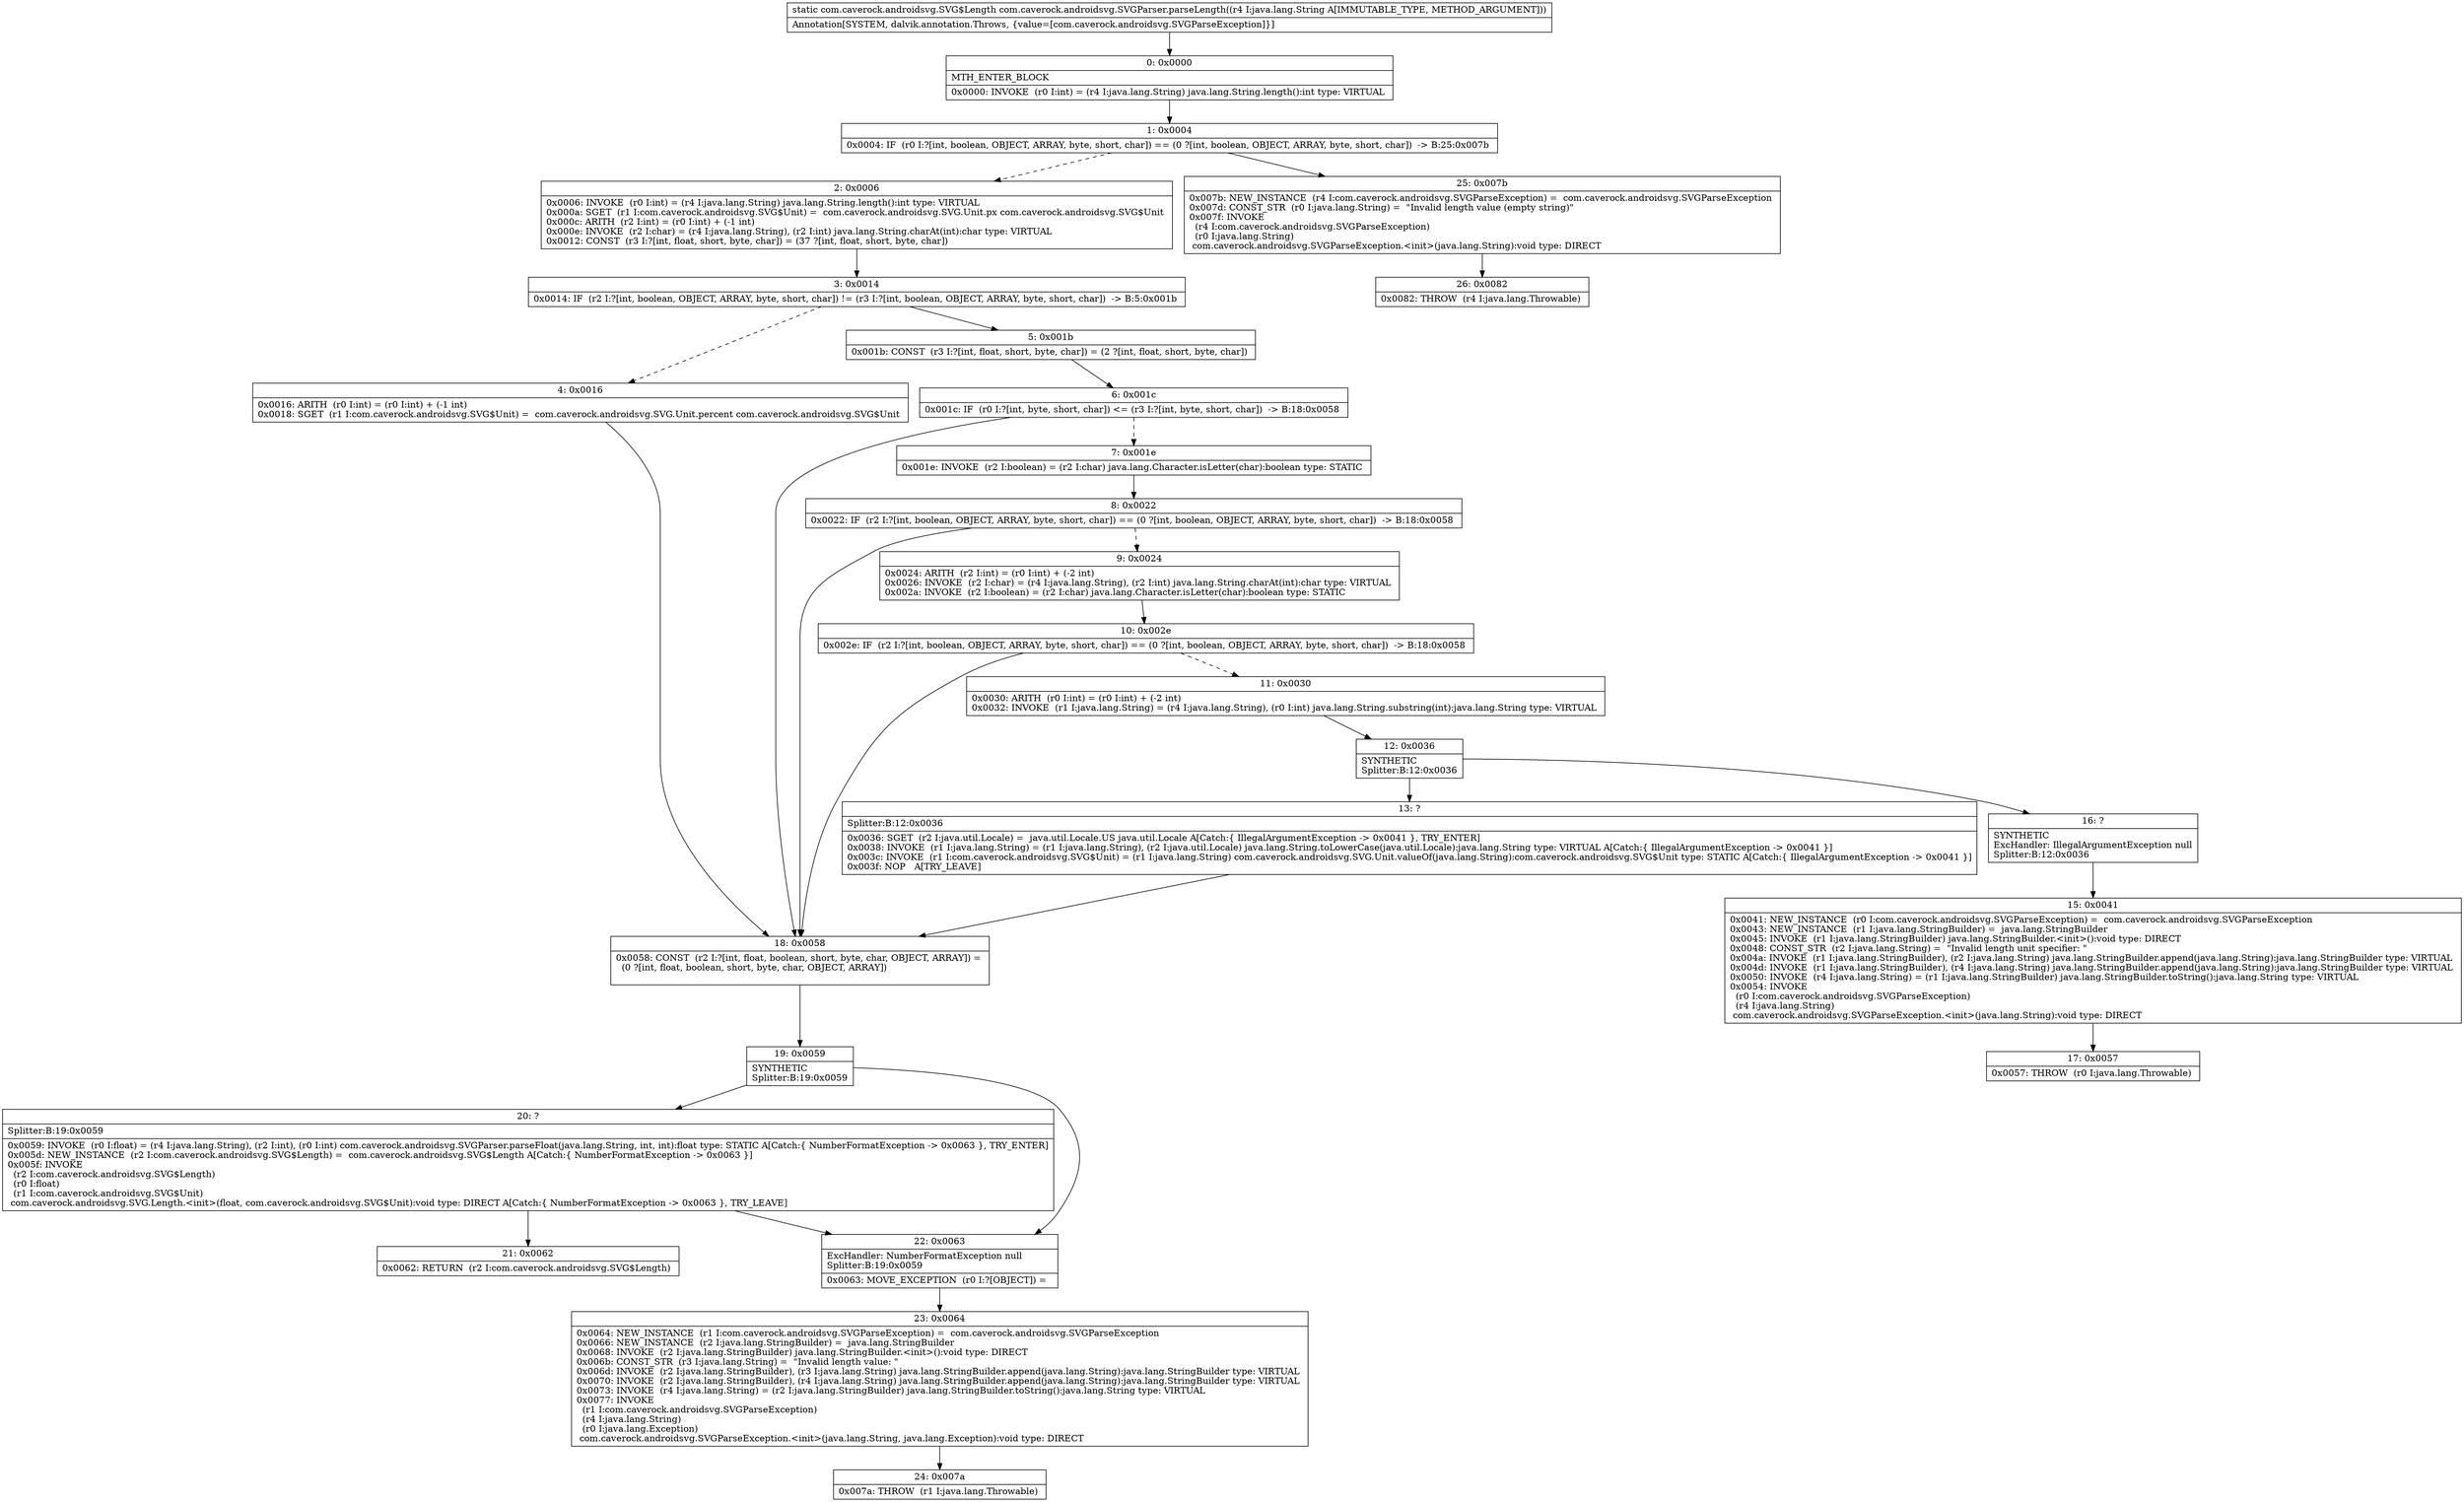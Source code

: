 digraph "CFG forcom.caverock.androidsvg.SVGParser.parseLength(Ljava\/lang\/String;)Lcom\/caverock\/androidsvg\/SVG$Length;" {
Node_0 [shape=record,label="{0\:\ 0x0000|MTH_ENTER_BLOCK\l|0x0000: INVOKE  (r0 I:int) = (r4 I:java.lang.String) java.lang.String.length():int type: VIRTUAL \l}"];
Node_1 [shape=record,label="{1\:\ 0x0004|0x0004: IF  (r0 I:?[int, boolean, OBJECT, ARRAY, byte, short, char]) == (0 ?[int, boolean, OBJECT, ARRAY, byte, short, char])  \-\> B:25:0x007b \l}"];
Node_2 [shape=record,label="{2\:\ 0x0006|0x0006: INVOKE  (r0 I:int) = (r4 I:java.lang.String) java.lang.String.length():int type: VIRTUAL \l0x000a: SGET  (r1 I:com.caverock.androidsvg.SVG$Unit) =  com.caverock.androidsvg.SVG.Unit.px com.caverock.androidsvg.SVG$Unit \l0x000c: ARITH  (r2 I:int) = (r0 I:int) + (\-1 int) \l0x000e: INVOKE  (r2 I:char) = (r4 I:java.lang.String), (r2 I:int) java.lang.String.charAt(int):char type: VIRTUAL \l0x0012: CONST  (r3 I:?[int, float, short, byte, char]) = (37 ?[int, float, short, byte, char]) \l}"];
Node_3 [shape=record,label="{3\:\ 0x0014|0x0014: IF  (r2 I:?[int, boolean, OBJECT, ARRAY, byte, short, char]) != (r3 I:?[int, boolean, OBJECT, ARRAY, byte, short, char])  \-\> B:5:0x001b \l}"];
Node_4 [shape=record,label="{4\:\ 0x0016|0x0016: ARITH  (r0 I:int) = (r0 I:int) + (\-1 int) \l0x0018: SGET  (r1 I:com.caverock.androidsvg.SVG$Unit) =  com.caverock.androidsvg.SVG.Unit.percent com.caverock.androidsvg.SVG$Unit \l}"];
Node_5 [shape=record,label="{5\:\ 0x001b|0x001b: CONST  (r3 I:?[int, float, short, byte, char]) = (2 ?[int, float, short, byte, char]) \l}"];
Node_6 [shape=record,label="{6\:\ 0x001c|0x001c: IF  (r0 I:?[int, byte, short, char]) \<= (r3 I:?[int, byte, short, char])  \-\> B:18:0x0058 \l}"];
Node_7 [shape=record,label="{7\:\ 0x001e|0x001e: INVOKE  (r2 I:boolean) = (r2 I:char) java.lang.Character.isLetter(char):boolean type: STATIC \l}"];
Node_8 [shape=record,label="{8\:\ 0x0022|0x0022: IF  (r2 I:?[int, boolean, OBJECT, ARRAY, byte, short, char]) == (0 ?[int, boolean, OBJECT, ARRAY, byte, short, char])  \-\> B:18:0x0058 \l}"];
Node_9 [shape=record,label="{9\:\ 0x0024|0x0024: ARITH  (r2 I:int) = (r0 I:int) + (\-2 int) \l0x0026: INVOKE  (r2 I:char) = (r4 I:java.lang.String), (r2 I:int) java.lang.String.charAt(int):char type: VIRTUAL \l0x002a: INVOKE  (r2 I:boolean) = (r2 I:char) java.lang.Character.isLetter(char):boolean type: STATIC \l}"];
Node_10 [shape=record,label="{10\:\ 0x002e|0x002e: IF  (r2 I:?[int, boolean, OBJECT, ARRAY, byte, short, char]) == (0 ?[int, boolean, OBJECT, ARRAY, byte, short, char])  \-\> B:18:0x0058 \l}"];
Node_11 [shape=record,label="{11\:\ 0x0030|0x0030: ARITH  (r0 I:int) = (r0 I:int) + (\-2 int) \l0x0032: INVOKE  (r1 I:java.lang.String) = (r4 I:java.lang.String), (r0 I:int) java.lang.String.substring(int):java.lang.String type: VIRTUAL \l}"];
Node_12 [shape=record,label="{12\:\ 0x0036|SYNTHETIC\lSplitter:B:12:0x0036\l}"];
Node_13 [shape=record,label="{13\:\ ?|Splitter:B:12:0x0036\l|0x0036: SGET  (r2 I:java.util.Locale) =  java.util.Locale.US java.util.Locale A[Catch:\{ IllegalArgumentException \-\> 0x0041 \}, TRY_ENTER]\l0x0038: INVOKE  (r1 I:java.lang.String) = (r1 I:java.lang.String), (r2 I:java.util.Locale) java.lang.String.toLowerCase(java.util.Locale):java.lang.String type: VIRTUAL A[Catch:\{ IllegalArgumentException \-\> 0x0041 \}]\l0x003c: INVOKE  (r1 I:com.caverock.androidsvg.SVG$Unit) = (r1 I:java.lang.String) com.caverock.androidsvg.SVG.Unit.valueOf(java.lang.String):com.caverock.androidsvg.SVG$Unit type: STATIC A[Catch:\{ IllegalArgumentException \-\> 0x0041 \}]\l0x003f: NOP   A[TRY_LEAVE]\l}"];
Node_15 [shape=record,label="{15\:\ 0x0041|0x0041: NEW_INSTANCE  (r0 I:com.caverock.androidsvg.SVGParseException) =  com.caverock.androidsvg.SVGParseException \l0x0043: NEW_INSTANCE  (r1 I:java.lang.StringBuilder) =  java.lang.StringBuilder \l0x0045: INVOKE  (r1 I:java.lang.StringBuilder) java.lang.StringBuilder.\<init\>():void type: DIRECT \l0x0048: CONST_STR  (r2 I:java.lang.String) =  \"Invalid length unit specifier: \" \l0x004a: INVOKE  (r1 I:java.lang.StringBuilder), (r2 I:java.lang.String) java.lang.StringBuilder.append(java.lang.String):java.lang.StringBuilder type: VIRTUAL \l0x004d: INVOKE  (r1 I:java.lang.StringBuilder), (r4 I:java.lang.String) java.lang.StringBuilder.append(java.lang.String):java.lang.StringBuilder type: VIRTUAL \l0x0050: INVOKE  (r4 I:java.lang.String) = (r1 I:java.lang.StringBuilder) java.lang.StringBuilder.toString():java.lang.String type: VIRTUAL \l0x0054: INVOKE  \l  (r0 I:com.caverock.androidsvg.SVGParseException)\l  (r4 I:java.lang.String)\l com.caverock.androidsvg.SVGParseException.\<init\>(java.lang.String):void type: DIRECT \l}"];
Node_16 [shape=record,label="{16\:\ ?|SYNTHETIC\lExcHandler: IllegalArgumentException null\lSplitter:B:12:0x0036\l}"];
Node_17 [shape=record,label="{17\:\ 0x0057|0x0057: THROW  (r0 I:java.lang.Throwable) \l}"];
Node_18 [shape=record,label="{18\:\ 0x0058|0x0058: CONST  (r2 I:?[int, float, boolean, short, byte, char, OBJECT, ARRAY]) = \l  (0 ?[int, float, boolean, short, byte, char, OBJECT, ARRAY])\l \l}"];
Node_19 [shape=record,label="{19\:\ 0x0059|SYNTHETIC\lSplitter:B:19:0x0059\l}"];
Node_20 [shape=record,label="{20\:\ ?|Splitter:B:19:0x0059\l|0x0059: INVOKE  (r0 I:float) = (r4 I:java.lang.String), (r2 I:int), (r0 I:int) com.caverock.androidsvg.SVGParser.parseFloat(java.lang.String, int, int):float type: STATIC A[Catch:\{ NumberFormatException \-\> 0x0063 \}, TRY_ENTER]\l0x005d: NEW_INSTANCE  (r2 I:com.caverock.androidsvg.SVG$Length) =  com.caverock.androidsvg.SVG$Length A[Catch:\{ NumberFormatException \-\> 0x0063 \}]\l0x005f: INVOKE  \l  (r2 I:com.caverock.androidsvg.SVG$Length)\l  (r0 I:float)\l  (r1 I:com.caverock.androidsvg.SVG$Unit)\l com.caverock.androidsvg.SVG.Length.\<init\>(float, com.caverock.androidsvg.SVG$Unit):void type: DIRECT A[Catch:\{ NumberFormatException \-\> 0x0063 \}, TRY_LEAVE]\l}"];
Node_21 [shape=record,label="{21\:\ 0x0062|0x0062: RETURN  (r2 I:com.caverock.androidsvg.SVG$Length) \l}"];
Node_22 [shape=record,label="{22\:\ 0x0063|ExcHandler: NumberFormatException null\lSplitter:B:19:0x0059\l|0x0063: MOVE_EXCEPTION  (r0 I:?[OBJECT]) =  \l}"];
Node_23 [shape=record,label="{23\:\ 0x0064|0x0064: NEW_INSTANCE  (r1 I:com.caverock.androidsvg.SVGParseException) =  com.caverock.androidsvg.SVGParseException \l0x0066: NEW_INSTANCE  (r2 I:java.lang.StringBuilder) =  java.lang.StringBuilder \l0x0068: INVOKE  (r2 I:java.lang.StringBuilder) java.lang.StringBuilder.\<init\>():void type: DIRECT \l0x006b: CONST_STR  (r3 I:java.lang.String) =  \"Invalid length value: \" \l0x006d: INVOKE  (r2 I:java.lang.StringBuilder), (r3 I:java.lang.String) java.lang.StringBuilder.append(java.lang.String):java.lang.StringBuilder type: VIRTUAL \l0x0070: INVOKE  (r2 I:java.lang.StringBuilder), (r4 I:java.lang.String) java.lang.StringBuilder.append(java.lang.String):java.lang.StringBuilder type: VIRTUAL \l0x0073: INVOKE  (r4 I:java.lang.String) = (r2 I:java.lang.StringBuilder) java.lang.StringBuilder.toString():java.lang.String type: VIRTUAL \l0x0077: INVOKE  \l  (r1 I:com.caverock.androidsvg.SVGParseException)\l  (r4 I:java.lang.String)\l  (r0 I:java.lang.Exception)\l com.caverock.androidsvg.SVGParseException.\<init\>(java.lang.String, java.lang.Exception):void type: DIRECT \l}"];
Node_24 [shape=record,label="{24\:\ 0x007a|0x007a: THROW  (r1 I:java.lang.Throwable) \l}"];
Node_25 [shape=record,label="{25\:\ 0x007b|0x007b: NEW_INSTANCE  (r4 I:com.caverock.androidsvg.SVGParseException) =  com.caverock.androidsvg.SVGParseException \l0x007d: CONST_STR  (r0 I:java.lang.String) =  \"Invalid length value (empty string)\" \l0x007f: INVOKE  \l  (r4 I:com.caverock.androidsvg.SVGParseException)\l  (r0 I:java.lang.String)\l com.caverock.androidsvg.SVGParseException.\<init\>(java.lang.String):void type: DIRECT \l}"];
Node_26 [shape=record,label="{26\:\ 0x0082|0x0082: THROW  (r4 I:java.lang.Throwable) \l}"];
MethodNode[shape=record,label="{static com.caverock.androidsvg.SVG$Length com.caverock.androidsvg.SVGParser.parseLength((r4 I:java.lang.String A[IMMUTABLE_TYPE, METHOD_ARGUMENT]))  | Annotation[SYSTEM, dalvik.annotation.Throws, \{value=[com.caverock.androidsvg.SVGParseException]\}]\l}"];
MethodNode -> Node_0;
Node_0 -> Node_1;
Node_1 -> Node_2[style=dashed];
Node_1 -> Node_25;
Node_2 -> Node_3;
Node_3 -> Node_4[style=dashed];
Node_3 -> Node_5;
Node_4 -> Node_18;
Node_5 -> Node_6;
Node_6 -> Node_7[style=dashed];
Node_6 -> Node_18;
Node_7 -> Node_8;
Node_8 -> Node_9[style=dashed];
Node_8 -> Node_18;
Node_9 -> Node_10;
Node_10 -> Node_11[style=dashed];
Node_10 -> Node_18;
Node_11 -> Node_12;
Node_12 -> Node_13;
Node_12 -> Node_16;
Node_13 -> Node_18;
Node_15 -> Node_17;
Node_16 -> Node_15;
Node_18 -> Node_19;
Node_19 -> Node_20;
Node_19 -> Node_22;
Node_20 -> Node_21;
Node_20 -> Node_22;
Node_22 -> Node_23;
Node_23 -> Node_24;
Node_25 -> Node_26;
}

